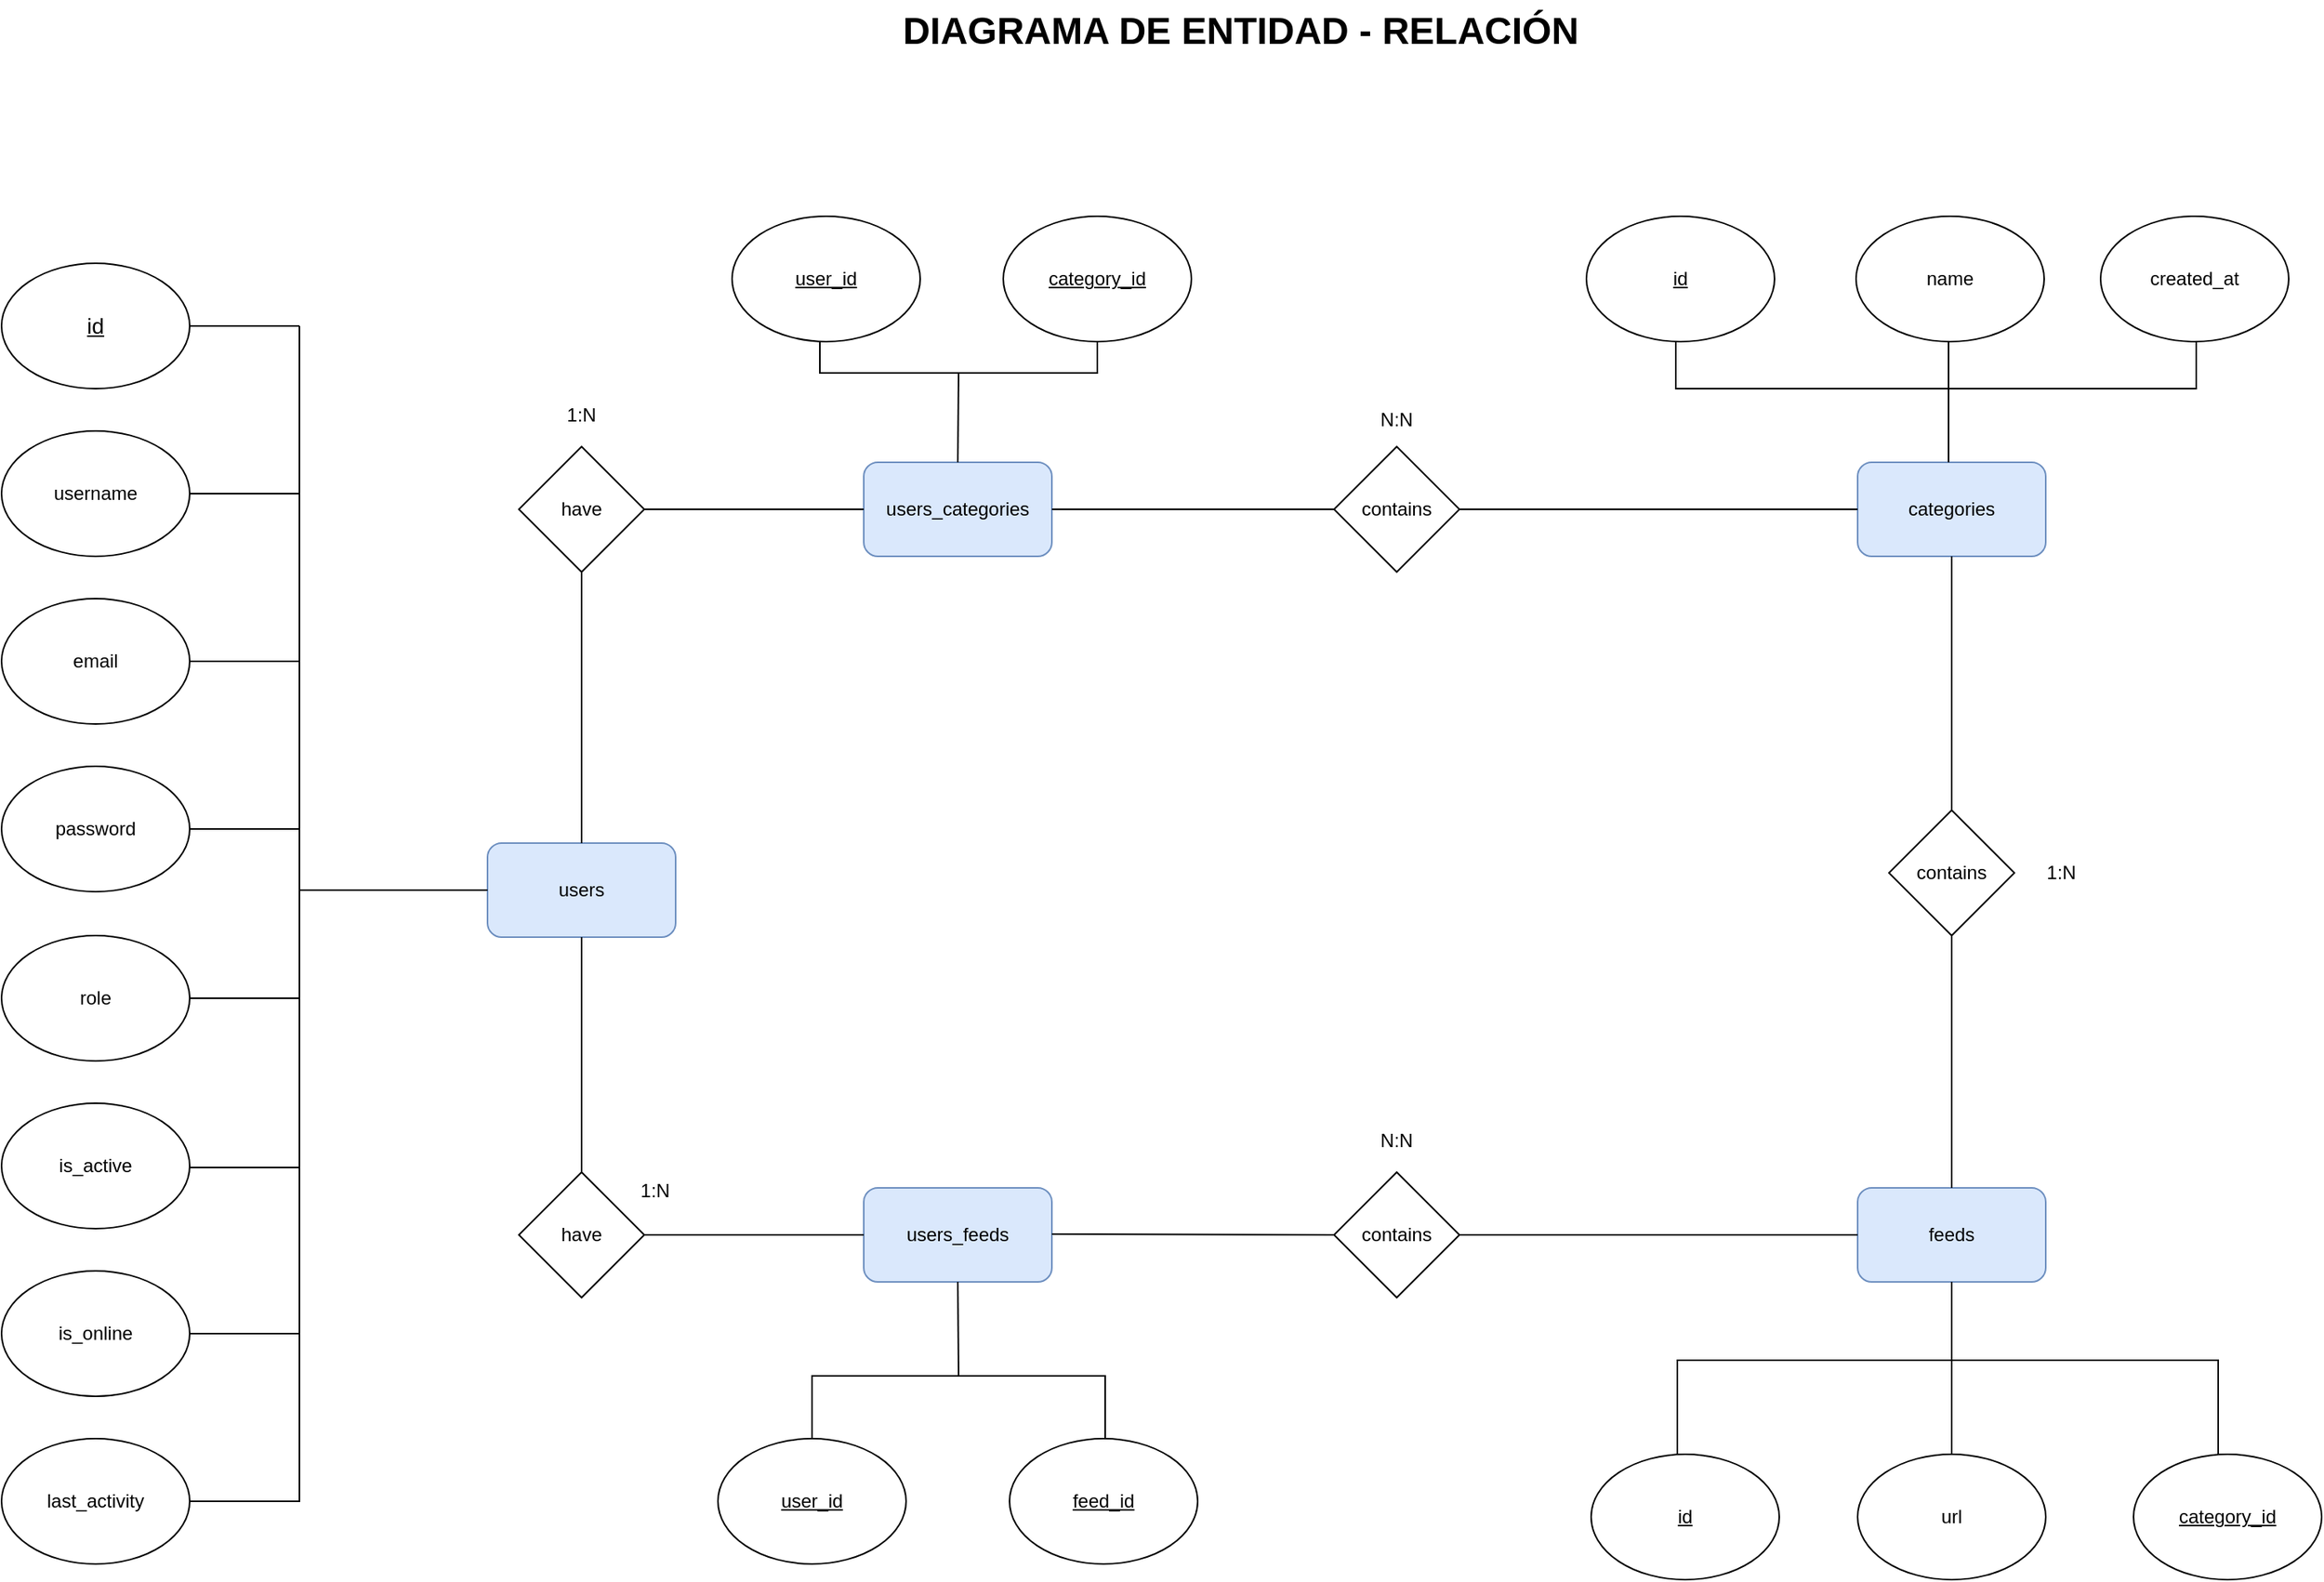 <mxfile version="26.0.13">
  <diagram id="C5RBs43oDa-KdzZeNtuy" name="Page-1">
    <mxGraphModel dx="5154" dy="1763" grid="1" gridSize="10" guides="1" tooltips="1" connect="1" arrows="1" fold="1" page="1" pageScale="1" pageWidth="1654" pageHeight="1169" math="0" shadow="0">
      <root>
        <mxCell id="WIyWlLk6GJQsqaUBKTNV-0" />
        <mxCell id="WIyWlLk6GJQsqaUBKTNV-1" parent="WIyWlLk6GJQsqaUBKTNV-0" />
        <mxCell id="qj_qt_bq18a2W61ubxum-1" value="&lt;u&gt;&lt;font style=&quot;font-size: 14px;&quot;&gt;id&lt;/font&gt;&lt;/u&gt;" style="ellipse;whiteSpace=wrap;html=1;" vertex="1" parent="WIyWlLk6GJQsqaUBKTNV-1">
          <mxGeometry x="-1567" y="248" width="120" height="80" as="geometry" />
        </mxCell>
        <mxCell id="qj_qt_bq18a2W61ubxum-2" value="username" style="ellipse;whiteSpace=wrap;html=1;" vertex="1" parent="WIyWlLk6GJQsqaUBKTNV-1">
          <mxGeometry x="-1567" y="355" width="120" height="80" as="geometry" />
        </mxCell>
        <mxCell id="qj_qt_bq18a2W61ubxum-3" value="email" style="ellipse;whiteSpace=wrap;html=1;" vertex="1" parent="WIyWlLk6GJQsqaUBKTNV-1">
          <mxGeometry x="-1567" y="462" width="120" height="80" as="geometry" />
        </mxCell>
        <mxCell id="qj_qt_bq18a2W61ubxum-4" value="password" style="ellipse;whiteSpace=wrap;html=1;" vertex="1" parent="WIyWlLk6GJQsqaUBKTNV-1">
          <mxGeometry x="-1567" y="569" width="120" height="80" as="geometry" />
        </mxCell>
        <mxCell id="qj_qt_bq18a2W61ubxum-5" value="role" style="ellipse;whiteSpace=wrap;html=1;flipV=1;" vertex="1" parent="WIyWlLk6GJQsqaUBKTNV-1">
          <mxGeometry x="-1567" y="677" width="120" height="80" as="geometry" />
        </mxCell>
        <mxCell id="qj_qt_bq18a2W61ubxum-6" value="is_active" style="ellipse;whiteSpace=wrap;html=1;" vertex="1" parent="WIyWlLk6GJQsqaUBKTNV-1">
          <mxGeometry x="-1567" y="784" width="120" height="80" as="geometry" />
        </mxCell>
        <mxCell id="qj_qt_bq18a2W61ubxum-7" value="is_online" style="ellipse;whiteSpace=wrap;html=1;" vertex="1" parent="WIyWlLk6GJQsqaUBKTNV-1">
          <mxGeometry x="-1567" y="891" width="120" height="80" as="geometry" />
        </mxCell>
        <mxCell id="qj_qt_bq18a2W61ubxum-8" value="users" style="rounded=1;whiteSpace=wrap;html=1;fillColor=#dae8fc;strokeColor=#6c8ebf;" vertex="1" parent="WIyWlLk6GJQsqaUBKTNV-1">
          <mxGeometry x="-1257" y="618" width="120" height="60" as="geometry" />
        </mxCell>
        <mxCell id="qj_qt_bq18a2W61ubxum-9" value="last_activity" style="ellipse;whiteSpace=wrap;html=1;" vertex="1" parent="WIyWlLk6GJQsqaUBKTNV-1">
          <mxGeometry x="-1567" y="998" width="120" height="80" as="geometry" />
        </mxCell>
        <mxCell id="qj_qt_bq18a2W61ubxum-10" value="users_categories" style="rounded=1;whiteSpace=wrap;html=1;fillColor=#dae8fc;strokeColor=#6c8ebf;" vertex="1" parent="WIyWlLk6GJQsqaUBKTNV-1">
          <mxGeometry x="-1017" y="375" width="120" height="60" as="geometry" />
        </mxCell>
        <mxCell id="qj_qt_bq18a2W61ubxum-11" value="users_feeds" style="rounded=1;whiteSpace=wrap;html=1;fillColor=#dae8fc;strokeColor=#6c8ebf;" vertex="1" parent="WIyWlLk6GJQsqaUBKTNV-1">
          <mxGeometry x="-1017" y="838" width="120" height="60" as="geometry" />
        </mxCell>
        <mxCell id="qj_qt_bq18a2W61ubxum-12" value="have" style="rhombus;whiteSpace=wrap;html=1;" vertex="1" parent="WIyWlLk6GJQsqaUBKTNV-1">
          <mxGeometry x="-1237" y="828" width="80" height="80" as="geometry" />
        </mxCell>
        <mxCell id="qj_qt_bq18a2W61ubxum-13" value="have" style="rhombus;whiteSpace=wrap;html=1;" vertex="1" parent="WIyWlLk6GJQsqaUBKTNV-1">
          <mxGeometry x="-1237" y="365" width="80" height="80" as="geometry" />
        </mxCell>
        <mxCell id="qj_qt_bq18a2W61ubxum-14" value="contains" style="rhombus;whiteSpace=wrap;html=1;" vertex="1" parent="WIyWlLk6GJQsqaUBKTNV-1">
          <mxGeometry x="-717" y="365" width="80" height="80" as="geometry" />
        </mxCell>
        <mxCell id="qj_qt_bq18a2W61ubxum-15" value="contains" style="rhombus;whiteSpace=wrap;html=1;direction=south;" vertex="1" parent="WIyWlLk6GJQsqaUBKTNV-1">
          <mxGeometry x="-717" y="828" width="80" height="80" as="geometry" />
        </mxCell>
        <mxCell id="qj_qt_bq18a2W61ubxum-16" value="categories" style="rounded=1;whiteSpace=wrap;html=1;fillColor=#dae8fc;strokeColor=#6c8ebf;" vertex="1" parent="WIyWlLk6GJQsqaUBKTNV-1">
          <mxGeometry x="-383" y="375" width="120" height="60" as="geometry" />
        </mxCell>
        <mxCell id="qj_qt_bq18a2W61ubxum-17" value="feeds" style="rounded=1;whiteSpace=wrap;html=1;fillColor=#dae8fc;strokeColor=#6c8ebf;" vertex="1" parent="WIyWlLk6GJQsqaUBKTNV-1">
          <mxGeometry x="-383" y="838" width="120" height="60" as="geometry" />
        </mxCell>
        <mxCell id="qj_qt_bq18a2W61ubxum-18" value="contains" style="rhombus;whiteSpace=wrap;html=1;" vertex="1" parent="WIyWlLk6GJQsqaUBKTNV-1">
          <mxGeometry x="-363" y="597" width="80" height="80" as="geometry" />
        </mxCell>
        <mxCell id="qj_qt_bq18a2W61ubxum-19" value="&lt;u&gt;user_id&lt;/u&gt;" style="ellipse;whiteSpace=wrap;html=1;" vertex="1" parent="WIyWlLk6GJQsqaUBKTNV-1">
          <mxGeometry x="-1101" y="218" width="120" height="80" as="geometry" />
        </mxCell>
        <mxCell id="qj_qt_bq18a2W61ubxum-21" value="&lt;u style=&quot;line-height: 110%;&quot;&gt;category_id&lt;/u&gt;" style="ellipse;whiteSpace=wrap;html=1;" vertex="1" parent="WIyWlLk6GJQsqaUBKTNV-1">
          <mxGeometry x="-928" y="218" width="120" height="80" as="geometry" />
        </mxCell>
        <mxCell id="qj_qt_bq18a2W61ubxum-22" value="&lt;u&gt;user_id&lt;/u&gt;" style="ellipse;whiteSpace=wrap;html=1;" vertex="1" parent="WIyWlLk6GJQsqaUBKTNV-1">
          <mxGeometry x="-1110" y="998" width="120" height="80" as="geometry" />
        </mxCell>
        <mxCell id="qj_qt_bq18a2W61ubxum-23" value="&lt;u&gt;feed_id&lt;/u&gt;" style="ellipse;whiteSpace=wrap;html=1;" vertex="1" parent="WIyWlLk6GJQsqaUBKTNV-1">
          <mxGeometry x="-924" y="998" width="120" height="80" as="geometry" />
        </mxCell>
        <mxCell id="qj_qt_bq18a2W61ubxum-25" value="&lt;u&gt;id&lt;/u&gt;" style="ellipse;whiteSpace=wrap;html=1;" vertex="1" parent="WIyWlLk6GJQsqaUBKTNV-1">
          <mxGeometry x="-556" y="218" width="120" height="80" as="geometry" />
        </mxCell>
        <mxCell id="qj_qt_bq18a2W61ubxum-26" value="name" style="ellipse;whiteSpace=wrap;html=1;" vertex="1" parent="WIyWlLk6GJQsqaUBKTNV-1">
          <mxGeometry x="-384" y="218" width="120" height="80" as="geometry" />
        </mxCell>
        <mxCell id="qj_qt_bq18a2W61ubxum-29" value="&lt;u&gt;id&lt;/u&gt;" style="ellipse;whiteSpace=wrap;html=1;" vertex="1" parent="WIyWlLk6GJQsqaUBKTNV-1">
          <mxGeometry x="-553" y="1008" width="120" height="80" as="geometry" />
        </mxCell>
        <mxCell id="qj_qt_bq18a2W61ubxum-30" value="url" style="ellipse;whiteSpace=wrap;html=1;" vertex="1" parent="WIyWlLk6GJQsqaUBKTNV-1">
          <mxGeometry x="-383" y="1008" width="120" height="80" as="geometry" />
        </mxCell>
        <mxCell id="qj_qt_bq18a2W61ubxum-31" value="created_at" style="ellipse;whiteSpace=wrap;html=1;" vertex="1" parent="WIyWlLk6GJQsqaUBKTNV-1">
          <mxGeometry x="-228" y="218" width="120" height="80" as="geometry" />
        </mxCell>
        <mxCell id="qj_qt_bq18a2W61ubxum-33" value="&lt;u&gt;category_id&lt;/u&gt;" style="ellipse;whiteSpace=wrap;html=1;" vertex="1" parent="WIyWlLk6GJQsqaUBKTNV-1">
          <mxGeometry x="-207" y="1008" width="120" height="80" as="geometry" />
        </mxCell>
        <mxCell id="qj_qt_bq18a2W61ubxum-36" value="" style="endArrow=none;html=1;rounded=0;exitX=0.5;exitY=0;exitDx=0;exitDy=0;entryX=0.5;entryY=1;entryDx=0;entryDy=0;" edge="1" parent="WIyWlLk6GJQsqaUBKTNV-1" source="qj_qt_bq18a2W61ubxum-8" target="qj_qt_bq18a2W61ubxum-13">
          <mxGeometry width="50" height="50" relative="1" as="geometry">
            <mxPoint x="-1212" y="558" as="sourcePoint" />
            <mxPoint x="-1162" y="508" as="targetPoint" />
          </mxGeometry>
        </mxCell>
        <mxCell id="qj_qt_bq18a2W61ubxum-37" value="" style="endArrow=none;html=1;rounded=0;entryX=0.5;entryY=1;entryDx=0;entryDy=0;exitX=0.5;exitY=0;exitDx=0;exitDy=0;" edge="1" parent="WIyWlLk6GJQsqaUBKTNV-1" source="qj_qt_bq18a2W61ubxum-12" target="qj_qt_bq18a2W61ubxum-8">
          <mxGeometry width="50" height="50" relative="1" as="geometry">
            <mxPoint x="-1225" y="777.5" as="sourcePoint" />
            <mxPoint x="-1175" y="727.5" as="targetPoint" />
          </mxGeometry>
        </mxCell>
        <mxCell id="qj_qt_bq18a2W61ubxum-38" value="" style="endArrow=none;html=1;rounded=0;entryX=0;entryY=0.5;entryDx=0;entryDy=0;exitX=1;exitY=0.5;exitDx=0;exitDy=0;" edge="1" parent="WIyWlLk6GJQsqaUBKTNV-1" source="qj_qt_bq18a2W61ubxum-12" target="qj_qt_bq18a2W61ubxum-11">
          <mxGeometry width="50" height="50" relative="1" as="geometry">
            <mxPoint x="-1127" y="893" as="sourcePoint" />
            <mxPoint x="-1077" y="843" as="targetPoint" />
          </mxGeometry>
        </mxCell>
        <mxCell id="qj_qt_bq18a2W61ubxum-39" value="" style="endArrow=none;html=1;rounded=0;entryX=0.5;entryY=1;entryDx=0;entryDy=0;exitX=1;exitY=0.5;exitDx=0;exitDy=0;" edge="1" parent="WIyWlLk6GJQsqaUBKTNV-1" target="qj_qt_bq18a2W61ubxum-15">
          <mxGeometry width="50" height="50" relative="1" as="geometry">
            <mxPoint x="-897" y="867.5" as="sourcePoint" />
            <mxPoint x="-757" y="867.5" as="targetPoint" />
          </mxGeometry>
        </mxCell>
        <mxCell id="qj_qt_bq18a2W61ubxum-40" value="" style="endArrow=none;html=1;rounded=0;entryX=0;entryY=0.5;entryDx=0;entryDy=0;exitX=1;exitY=0.5;exitDx=0;exitDy=0;" edge="1" parent="WIyWlLk6GJQsqaUBKTNV-1" source="qj_qt_bq18a2W61ubxum-13" target="qj_qt_bq18a2W61ubxum-10">
          <mxGeometry width="50" height="50" relative="1" as="geometry">
            <mxPoint x="-1137" y="418" as="sourcePoint" />
            <mxPoint x="-1047" y="408" as="targetPoint" />
          </mxGeometry>
        </mxCell>
        <mxCell id="qj_qt_bq18a2W61ubxum-41" value="" style="endArrow=none;html=1;rounded=0;entryX=0;entryY=0.5;entryDx=0;entryDy=0;exitX=1;exitY=0.5;exitDx=0;exitDy=0;" edge="1" parent="WIyWlLk6GJQsqaUBKTNV-1" source="qj_qt_bq18a2W61ubxum-10" target="qj_qt_bq18a2W61ubxum-14">
          <mxGeometry width="50" height="50" relative="1" as="geometry">
            <mxPoint x="-837" y="435" as="sourcePoint" />
            <mxPoint x="-787" y="385" as="targetPoint" />
          </mxGeometry>
        </mxCell>
        <mxCell id="qj_qt_bq18a2W61ubxum-42" value="" style="endArrow=none;html=1;rounded=0;exitX=1;exitY=0.5;exitDx=0;exitDy=0;entryX=0;entryY=0.5;entryDx=0;entryDy=0;" edge="1" parent="WIyWlLk6GJQsqaUBKTNV-1" source="qj_qt_bq18a2W61ubxum-14" target="qj_qt_bq18a2W61ubxum-16">
          <mxGeometry width="50" height="50" relative="1" as="geometry">
            <mxPoint x="-457" y="488" as="sourcePoint" />
            <mxPoint x="-407" y="438" as="targetPoint" />
            <Array as="points" />
          </mxGeometry>
        </mxCell>
        <mxCell id="qj_qt_bq18a2W61ubxum-43" value="" style="endArrow=none;html=1;rounded=0;entryX=0.5;entryY=1;entryDx=0;entryDy=0;exitX=0.5;exitY=0;exitDx=0;exitDy=0;" edge="1" parent="WIyWlLk6GJQsqaUBKTNV-1" source="qj_qt_bq18a2W61ubxum-18" target="qj_qt_bq18a2W61ubxum-16">
          <mxGeometry width="50" height="50" relative="1" as="geometry">
            <mxPoint x="-348" y="558" as="sourcePoint" />
            <mxPoint x="-298" y="508" as="targetPoint" />
          </mxGeometry>
        </mxCell>
        <mxCell id="qj_qt_bq18a2W61ubxum-44" value="" style="endArrow=none;html=1;rounded=0;entryX=0.5;entryY=1;entryDx=0;entryDy=0;exitX=0.5;exitY=0;exitDx=0;exitDy=0;" edge="1" parent="WIyWlLk6GJQsqaUBKTNV-1" source="qj_qt_bq18a2W61ubxum-17" target="qj_qt_bq18a2W61ubxum-18">
          <mxGeometry width="50" height="50" relative="1" as="geometry">
            <mxPoint x="-348" y="803" as="sourcePoint" />
            <mxPoint x="-298" y="753" as="targetPoint" />
          </mxGeometry>
        </mxCell>
        <mxCell id="qj_qt_bq18a2W61ubxum-45" value="" style="endArrow=none;html=1;rounded=0;entryX=0;entryY=0.5;entryDx=0;entryDy=0;exitX=0.5;exitY=0;exitDx=0;exitDy=0;" edge="1" parent="WIyWlLk6GJQsqaUBKTNV-1" source="qj_qt_bq18a2W61ubxum-15" target="qj_qt_bq18a2W61ubxum-17">
          <mxGeometry width="50" height="50" relative="1" as="geometry">
            <mxPoint x="-547" y="893" as="sourcePoint" />
            <mxPoint x="-497" y="843" as="targetPoint" />
          </mxGeometry>
        </mxCell>
        <mxCell id="qj_qt_bq18a2W61ubxum-46" value="" style="endArrow=none;html=1;rounded=0;exitX=0;exitY=0;exitDx=0;exitDy=0;" edge="1" parent="WIyWlLk6GJQsqaUBKTNV-1" source="qj_qt_bq18a2W61ubxum-48">
          <mxGeometry width="50" height="50" relative="1" as="geometry">
            <mxPoint x="-1377" y="1048" as="sourcePoint" />
            <mxPoint x="-1377" y="288" as="targetPoint" />
          </mxGeometry>
        </mxCell>
        <mxCell id="qj_qt_bq18a2W61ubxum-48" value="" style="shape=partialRectangle;whiteSpace=wrap;html=1;bottom=0;right=0;fillColor=none;rotation=-180;" vertex="1" parent="WIyWlLk6GJQsqaUBKTNV-1">
          <mxGeometry x="-1447" y="1018" width="70" height="20" as="geometry" />
        </mxCell>
        <mxCell id="qj_qt_bq18a2W61ubxum-51" value="" style="line;strokeWidth=1;html=1;" vertex="1" parent="WIyWlLk6GJQsqaUBKTNV-1">
          <mxGeometry x="-1447" y="926" width="70" height="10" as="geometry" />
        </mxCell>
        <mxCell id="qj_qt_bq18a2W61ubxum-52" value="" style="line;strokeWidth=1;html=1;" vertex="1" parent="WIyWlLk6GJQsqaUBKTNV-1">
          <mxGeometry x="-1447" y="820" width="70" height="10" as="geometry" />
        </mxCell>
        <mxCell id="qj_qt_bq18a2W61ubxum-53" value="" style="line;strokeWidth=1;html=1;" vertex="1" parent="WIyWlLk6GJQsqaUBKTNV-1">
          <mxGeometry x="-1447" y="712" width="70" height="10" as="geometry" />
        </mxCell>
        <mxCell id="qj_qt_bq18a2W61ubxum-54" value="" style="line;strokeWidth=1;html=1;" vertex="1" parent="WIyWlLk6GJQsqaUBKTNV-1">
          <mxGeometry x="-1447" y="283" width="70" height="10" as="geometry" />
        </mxCell>
        <mxCell id="qj_qt_bq18a2W61ubxum-57" value="" style="line;strokeWidth=1;html=1;" vertex="1" parent="WIyWlLk6GJQsqaUBKTNV-1">
          <mxGeometry x="-1447" y="390" width="70" height="10" as="geometry" />
        </mxCell>
        <mxCell id="qj_qt_bq18a2W61ubxum-58" value="" style="line;strokeWidth=1;html=1;" vertex="1" parent="WIyWlLk6GJQsqaUBKTNV-1">
          <mxGeometry x="-1447" y="497" width="70" height="10" as="geometry" />
        </mxCell>
        <mxCell id="qj_qt_bq18a2W61ubxum-59" value="" style="line;strokeWidth=1;html=1;" vertex="1" parent="WIyWlLk6GJQsqaUBKTNV-1">
          <mxGeometry x="-1447" y="604" width="70" height="10" as="geometry" />
        </mxCell>
        <mxCell id="qj_qt_bq18a2W61ubxum-65" value="" style="endArrow=none;html=1;rounded=0;exitX=0.5;exitY=0;exitDx=0;exitDy=0;entryX=0.5;entryY=1;entryDx=0;entryDy=0;" edge="1" parent="WIyWlLk6GJQsqaUBKTNV-1" source="qj_qt_bq18a2W61ubxum-10" target="qj_qt_bq18a2W61ubxum-80">
          <mxGeometry width="50" height="50" relative="1" as="geometry">
            <mxPoint x="-1247" y="518" as="sourcePoint" />
            <mxPoint x="-949" y="328" as="targetPoint" />
          </mxGeometry>
        </mxCell>
        <mxCell id="qj_qt_bq18a2W61ubxum-66" value="" style="shape=partialRectangle;whiteSpace=wrap;html=1;bottom=0;right=0;fillColor=none;direction=west;" vertex="1" parent="WIyWlLk6GJQsqaUBKTNV-1">
          <mxGeometry x="-405" y="298" width="80" height="30" as="geometry" />
        </mxCell>
        <mxCell id="qj_qt_bq18a2W61ubxum-67" value="" style="shape=partialRectangle;whiteSpace=wrap;html=1;bottom=1;right=0;fillColor=none;top=0;" vertex="1" parent="WIyWlLk6GJQsqaUBKTNV-1">
          <mxGeometry x="-499" y="298" width="94" height="30" as="geometry" />
        </mxCell>
        <mxCell id="qj_qt_bq18a2W61ubxum-68" value="" style="endArrow=none;html=1;rounded=0;entryX=0;entryY=0;entryDx=0;entryDy=0;exitX=0.5;exitY=0;exitDx=0;exitDy=0;" edge="1" parent="WIyWlLk6GJQsqaUBKTNV-1" target="qj_qt_bq18a2W61ubxum-66">
          <mxGeometry width="50" height="50" relative="1" as="geometry">
            <mxPoint x="-325" y="375" as="sourcePoint" />
            <mxPoint x="-565" y="468" as="targetPoint" />
          </mxGeometry>
        </mxCell>
        <mxCell id="qj_qt_bq18a2W61ubxum-72" value="" style="shape=partialRectangle;whiteSpace=wrap;html=1;bottom=1;right=1;fillColor=none;top=0;left=0;" vertex="1" parent="WIyWlLk6GJQsqaUBKTNV-1">
          <mxGeometry x="-325" y="298" width="158" height="30" as="geometry" />
        </mxCell>
        <mxCell id="qj_qt_bq18a2W61ubxum-73" value="" style="shape=partialRectangle;whiteSpace=wrap;html=1;bottom=1;right=1;left=1;top=0;fillColor=none;routingCenterX=-0.5;rotation=-180;" vertex="1" parent="WIyWlLk6GJQsqaUBKTNV-1">
          <mxGeometry x="-1050" y="958" width="187" height="40" as="geometry" />
        </mxCell>
        <mxCell id="qj_qt_bq18a2W61ubxum-75" value="" style="endArrow=none;html=1;rounded=0;entryX=0.5;entryY=1;entryDx=0;entryDy=0;exitX=0.5;exitY=1;exitDx=0;exitDy=0;" edge="1" parent="WIyWlLk6GJQsqaUBKTNV-1" source="qj_qt_bq18a2W61ubxum-73" target="qj_qt_bq18a2W61ubxum-11">
          <mxGeometry width="50" height="50" relative="1" as="geometry">
            <mxPoint x="-937" y="938" as="sourcePoint" />
            <mxPoint x="-887" y="888" as="targetPoint" />
          </mxGeometry>
        </mxCell>
        <mxCell id="qj_qt_bq18a2W61ubxum-76" value="" style="shape=partialRectangle;whiteSpace=wrap;html=1;bottom=1;right=1;left=1;top=0;fillColor=none;routingCenterX=-0.5;rotation=-180;" vertex="1" parent="WIyWlLk6GJQsqaUBKTNV-1">
          <mxGeometry x="-498" y="948" width="175" height="60" as="geometry" />
        </mxCell>
        <mxCell id="qj_qt_bq18a2W61ubxum-77" value="" style="shape=partialRectangle;whiteSpace=wrap;html=1;bottom=0;right=1;fillColor=none;left=0;" vertex="1" parent="WIyWlLk6GJQsqaUBKTNV-1">
          <mxGeometry x="-323" y="948" width="170" height="60" as="geometry" />
        </mxCell>
        <mxCell id="qj_qt_bq18a2W61ubxum-79" value="" style="endArrow=none;html=1;rounded=0;entryX=0.5;entryY=1;entryDx=0;entryDy=0;exitX=0;exitY=0;exitDx=0;exitDy=0;" edge="1" parent="WIyWlLk6GJQsqaUBKTNV-1" source="qj_qt_bq18a2W61ubxum-77" target="qj_qt_bq18a2W61ubxum-17">
          <mxGeometry width="50" height="50" relative="1" as="geometry">
            <mxPoint x="-377" y="848" as="sourcePoint" />
            <mxPoint x="-327" y="798" as="targetPoint" />
          </mxGeometry>
        </mxCell>
        <mxCell id="qj_qt_bq18a2W61ubxum-80" value="" style="shape=partialRectangle;whiteSpace=wrap;html=1;bottom=1;right=1;left=1;top=0;fillColor=none;routingCenterX=-0.5;" vertex="1" parent="WIyWlLk6GJQsqaUBKTNV-1">
          <mxGeometry x="-1045" y="298" width="177" height="20" as="geometry" />
        </mxCell>
        <mxCell id="qj_qt_bq18a2W61ubxum-82" value="" style="endArrow=none;html=1;rounded=0;exitX=0;exitY=0.5;exitDx=0;exitDy=0;" edge="1" parent="WIyWlLk6GJQsqaUBKTNV-1" source="qj_qt_bq18a2W61ubxum-8">
          <mxGeometry width="50" height="50" relative="1" as="geometry">
            <mxPoint x="-1037" y="608" as="sourcePoint" />
            <mxPoint x="-1377" y="648" as="targetPoint" />
          </mxGeometry>
        </mxCell>
        <mxCell id="qj_qt_bq18a2W61ubxum-83" value="N:N" style="text;html=1;align=center;verticalAlign=middle;whiteSpace=wrap;rounded=0;" vertex="1" parent="WIyWlLk6GJQsqaUBKTNV-1">
          <mxGeometry x="-707" y="328" width="60" height="40" as="geometry" />
        </mxCell>
        <mxCell id="qj_qt_bq18a2W61ubxum-87" value="1:N" style="text;html=1;align=center;verticalAlign=middle;whiteSpace=wrap;rounded=0;" vertex="1" parent="WIyWlLk6GJQsqaUBKTNV-1">
          <mxGeometry x="-1180" y="820" width="60" height="40" as="geometry" />
        </mxCell>
        <mxCell id="qj_qt_bq18a2W61ubxum-88" value="N:N" style="text;html=1;align=center;verticalAlign=middle;whiteSpace=wrap;rounded=0;" vertex="1" parent="WIyWlLk6GJQsqaUBKTNV-1">
          <mxGeometry x="-707" y="788" width="60" height="40" as="geometry" />
        </mxCell>
        <mxCell id="qj_qt_bq18a2W61ubxum-89" value="1:N" style="text;html=1;align=center;verticalAlign=middle;whiteSpace=wrap;rounded=0;" vertex="1" parent="WIyWlLk6GJQsqaUBKTNV-1">
          <mxGeometry x="-1227" y="325" width="60" height="40" as="geometry" />
        </mxCell>
        <mxCell id="qj_qt_bq18a2W61ubxum-90" value="1:N" style="text;html=1;align=center;verticalAlign=middle;whiteSpace=wrap;rounded=0;" vertex="1" parent="WIyWlLk6GJQsqaUBKTNV-1">
          <mxGeometry x="-283" y="617" width="60" height="40" as="geometry" />
        </mxCell>
        <mxCell id="qj_qt_bq18a2W61ubxum-91" value="DIAGRAMA DE ENTIDAD - RELACIÓN" style="text;strokeColor=none;fillColor=none;html=1;fontSize=24;fontStyle=1;verticalAlign=middle;align=center;" vertex="1" parent="WIyWlLk6GJQsqaUBKTNV-1">
          <mxGeometry x="-827" y="80" width="100" height="40" as="geometry" />
        </mxCell>
      </root>
    </mxGraphModel>
  </diagram>
</mxfile>
